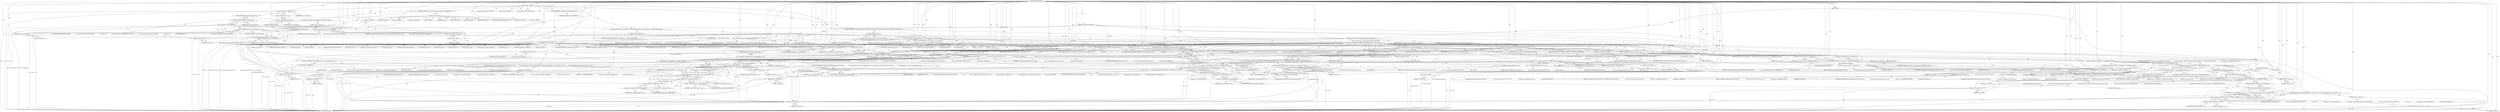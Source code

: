 digraph "TIFFRGBAImageOK" {  
"45617" [label = <(METHOD,TIFFRGBAImageOK)<SUB>83</SUB>> ]
"45618" [label = <(PARAM,TIFF *tif)<SUB>83</SUB>> ]
"45619" [label = <(PARAM,char emsg[EMSG_BUF_SIZE])<SUB>83</SUB>> ]
"45620" [label = <(BLOCK,&lt;empty&gt;,&lt;empty&gt;)<SUB>84</SUB>> ]
"45621" [label = <(LOCAL,TIFFDirectory* td: TIFFDirectory)<SUB>85</SUB>> ]
"45622" [label = <(&lt;operator&gt;.assignment,*td = &amp;tif-&gt;tif_dir)<SUB>85</SUB>> ]
"45623" [label = <(IDENTIFIER,td,*td = &amp;tif-&gt;tif_dir)<SUB>85</SUB>> ]
"45624" [label = <(&lt;operator&gt;.addressOf,&amp;tif-&gt;tif_dir)<SUB>85</SUB>> ]
"45625" [label = <(&lt;operator&gt;.indirectFieldAccess,tif-&gt;tif_dir)<SUB>85</SUB>> ]
"45626" [label = <(IDENTIFIER,tif,*td = &amp;tif-&gt;tif_dir)<SUB>85</SUB>> ]
"45627" [label = <(FIELD_IDENTIFIER,tif_dir,tif_dir)<SUB>85</SUB>> ]
"45628" [label = <(LOCAL,uint16_t photometric: uint16_t)<SUB>86</SUB>> ]
"45629" [label = <(LOCAL,int colorchannels: int)<SUB>87</SUB>> ]
"45630" [label = <(CONTROL_STRUCTURE,if (!tif-&gt;tif_decodestatus),if (!tif-&gt;tif_decodestatus))<SUB>89</SUB>> ]
"45631" [label = <(&lt;operator&gt;.logicalNot,!tif-&gt;tif_decodestatus)<SUB>89</SUB>> ]
"45632" [label = <(&lt;operator&gt;.indirectFieldAccess,tif-&gt;tif_decodestatus)<SUB>89</SUB>> ]
"45633" [label = <(IDENTIFIER,tif,!tif-&gt;tif_decodestatus)<SUB>89</SUB>> ]
"45634" [label = <(FIELD_IDENTIFIER,tif_decodestatus,tif_decodestatus)<SUB>89</SUB>> ]
"45635" [label = <(BLOCK,&lt;empty&gt;,&lt;empty&gt;)<SUB>90</SUB>> ]
"45636" [label = <(snprintf,snprintf(emsg, EMSG_BUF_SIZE,\012                 &quot;Sorry, requested compression method is not configured&quot;))<SUB>91</SUB>> ]
"45637" [label = <(IDENTIFIER,emsg,snprintf(emsg, EMSG_BUF_SIZE,\012                 &quot;Sorry, requested compression method is not configured&quot;))<SUB>91</SUB>> ]
"45638" [label = <(EMSG_BUF_SIZE,EMSG_BUF_SIZE)<SUB>91</SUB>> ]
"45639" [label = <(BLOCK,&lt;empty&gt;,&lt;empty&gt;)> ]
"45640" [label = <(LITERAL,1024,&lt;empty&gt;)<SUB>91</SUB>> ]
"45641" [label = <(LITERAL,&quot;Sorry, requested compression method is not configured&quot;,snprintf(emsg, EMSG_BUF_SIZE,\012                 &quot;Sorry, requested compression method is not configured&quot;))<SUB>92</SUB>> ]
"45642" [label = <(RETURN,return (0);,return (0);)<SUB>93</SUB>> ]
"45643" [label = <(LITERAL,0,return (0);)<SUB>93</SUB>> ]
"45644" [label = <(CONTROL_STRUCTURE,switch(td-&gt;td_bitspersample),switch(td-&gt;td_bitspersample))<SUB>95</SUB>> ]
"45645" [label = <(&lt;operator&gt;.indirectFieldAccess,td-&gt;td_bitspersample)<SUB>95</SUB>> ]
"45646" [label = <(IDENTIFIER,td,switch(td-&gt;td_bitspersample))<SUB>95</SUB>> ]
"45647" [label = <(FIELD_IDENTIFIER,td_bitspersample,td_bitspersample)<SUB>95</SUB>> ]
"45648" [label = <(BLOCK,&lt;empty&gt;,&lt;empty&gt;)<SUB>96</SUB>> ]
"45649" [label = <(JUMP_TARGET,case)<SUB>97</SUB>> ]
"45650" [label = <(LITERAL,1,&lt;empty&gt;)<SUB>97</SUB>> ]
"45651" [label = <(JUMP_TARGET,case)<SUB>98</SUB>> ]
"45652" [label = <(LITERAL,2,&lt;empty&gt;)<SUB>98</SUB>> ]
"45653" [label = <(JUMP_TARGET,case)<SUB>99</SUB>> ]
"45654" [label = <(LITERAL,4,&lt;empty&gt;)<SUB>99</SUB>> ]
"45655" [label = <(JUMP_TARGET,case)<SUB>100</SUB>> ]
"45656" [label = <(LITERAL,8,&lt;empty&gt;)<SUB>100</SUB>> ]
"45657" [label = <(JUMP_TARGET,case)<SUB>101</SUB>> ]
"45658" [label = <(LITERAL,16,&lt;empty&gt;)<SUB>101</SUB>> ]
"45659" [label = <(CONTROL_STRUCTURE,break;,break;)<SUB>102</SUB>> ]
"45660" [label = <(JUMP_TARGET,default)<SUB>103</SUB>> ]
"45661" [label = <(UNKNOWN,snprintf(emsg, EMSG_BUF_SIZE,\012                     &quot;Sorry, can not handle images with %&quot; PRIu16\012                     &quot;-bit samples&quot;,\012                     td-&gt;td_bitspersample);,snprintf(emsg, EMSG_BUF_SIZE,\012                     &quot;Sorry, can not handle images with %&quot; PRIu16\012                     &quot;-bit samples&quot;,\012                     td-&gt;td_bitspersample);)<SUB>104</SUB>> ]
"45662" [label = <(RETURN,return (0);,return (0);)<SUB>108</SUB>> ]
"45663" [label = <(LITERAL,0,return (0);)<SUB>108</SUB>> ]
"45664" [label = <(CONTROL_STRUCTURE,if (td-&gt;td_sampleformat == SAMPLEFORMAT_IEEEFP),if (td-&gt;td_sampleformat == SAMPLEFORMAT_IEEEFP))<SUB>110</SUB>> ]
"45665" [label = <(&lt;operator&gt;.equals,td-&gt;td_sampleformat == SAMPLEFORMAT_IEEEFP)<SUB>110</SUB>> ]
"45666" [label = <(&lt;operator&gt;.indirectFieldAccess,td-&gt;td_sampleformat)<SUB>110</SUB>> ]
"45667" [label = <(IDENTIFIER,td,td-&gt;td_sampleformat == SAMPLEFORMAT_IEEEFP)<SUB>110</SUB>> ]
"45668" [label = <(FIELD_IDENTIFIER,td_sampleformat,td_sampleformat)<SUB>110</SUB>> ]
"45669" [label = <(IDENTIFIER,SAMPLEFORMAT_IEEEFP,td-&gt;td_sampleformat == SAMPLEFORMAT_IEEEFP)<SUB>110</SUB>> ]
"45670" [label = <(BLOCK,&lt;empty&gt;,&lt;empty&gt;)<SUB>111</SUB>> ]
"45671" [label = <(snprintf,snprintf(\012            emsg, EMSG_BUF_SIZE,\012            &quot;Sorry, can not handle images with IEEE floating-point samples&quot;))<SUB>112</SUB>> ]
"45672" [label = <(IDENTIFIER,emsg,snprintf(\012            emsg, EMSG_BUF_SIZE,\012            &quot;Sorry, can not handle images with IEEE floating-point samples&quot;))<SUB>113</SUB>> ]
"45673" [label = <(EMSG_BUF_SIZE,EMSG_BUF_SIZE)<SUB>113</SUB>> ]
"45674" [label = <(BLOCK,&lt;empty&gt;,&lt;empty&gt;)> ]
"45675" [label = <(LITERAL,1024,&lt;empty&gt;)<SUB>113</SUB>> ]
"45676" [label = <(LITERAL,&quot;Sorry, can not handle images with IEEE floating-point samples&quot;,snprintf(\012            emsg, EMSG_BUF_SIZE,\012            &quot;Sorry, can not handle images with IEEE floating-point samples&quot;))<SUB>114</SUB>> ]
"45677" [label = <(RETURN,return (0);,return (0);)<SUB>115</SUB>> ]
"45678" [label = <(LITERAL,0,return (0);)<SUB>115</SUB>> ]
"45679" [label = <(&lt;operator&gt;.assignment,colorchannels = td-&gt;td_samplesperpixel - td-&gt;td_extrasamples)<SUB>117</SUB>> ]
"45680" [label = <(IDENTIFIER,colorchannels,colorchannels = td-&gt;td_samplesperpixel - td-&gt;td_extrasamples)<SUB>117</SUB>> ]
"45681" [label = <(&lt;operator&gt;.subtraction,td-&gt;td_samplesperpixel - td-&gt;td_extrasamples)<SUB>117</SUB>> ]
"45682" [label = <(&lt;operator&gt;.indirectFieldAccess,td-&gt;td_samplesperpixel)<SUB>117</SUB>> ]
"45683" [label = <(IDENTIFIER,td,td-&gt;td_samplesperpixel - td-&gt;td_extrasamples)<SUB>117</SUB>> ]
"45684" [label = <(FIELD_IDENTIFIER,td_samplesperpixel,td_samplesperpixel)<SUB>117</SUB>> ]
"45685" [label = <(&lt;operator&gt;.indirectFieldAccess,td-&gt;td_extrasamples)<SUB>117</SUB>> ]
"45686" [label = <(IDENTIFIER,td,td-&gt;td_samplesperpixel - td-&gt;td_extrasamples)<SUB>117</SUB>> ]
"45687" [label = <(FIELD_IDENTIFIER,td_extrasamples,td_extrasamples)<SUB>117</SUB>> ]
"45688" [label = <(CONTROL_STRUCTURE,if (!TIFFGetField(tif, TIFFTAG_PHOTOMETRIC, &amp;photometric)),if (!TIFFGetField(tif, TIFFTAG_PHOTOMETRIC, &amp;photometric)))<SUB>118</SUB>> ]
"45689" [label = <(&lt;operator&gt;.logicalNot,!TIFFGetField(tif, TIFFTAG_PHOTOMETRIC, &amp;photometric))<SUB>118</SUB>> ]
"45690" [label = <(TIFFGetField,TIFFGetField(tif, TIFFTAG_PHOTOMETRIC, &amp;photometric))<SUB>118</SUB>> ]
"45691" [label = <(IDENTIFIER,tif,TIFFGetField(tif, TIFFTAG_PHOTOMETRIC, &amp;photometric))<SUB>118</SUB>> ]
"45692" [label = <(IDENTIFIER,TIFFTAG_PHOTOMETRIC,TIFFGetField(tif, TIFFTAG_PHOTOMETRIC, &amp;photometric))<SUB>118</SUB>> ]
"45693" [label = <(&lt;operator&gt;.addressOf,&amp;photometric)<SUB>118</SUB>> ]
"45694" [label = <(IDENTIFIER,photometric,TIFFGetField(tif, TIFFTAG_PHOTOMETRIC, &amp;photometric))<SUB>118</SUB>> ]
"45695" [label = <(BLOCK,&lt;empty&gt;,&lt;empty&gt;)<SUB>119</SUB>> ]
"45696" [label = <(CONTROL_STRUCTURE,switch(colorchannels),switch(colorchannels))<SUB>120</SUB>> ]
"45697" [label = <(IDENTIFIER,colorchannels,switch(colorchannels))<SUB>120</SUB>> ]
"45698" [label = <(BLOCK,&lt;empty&gt;,&lt;empty&gt;)<SUB>121</SUB>> ]
"45699" [label = <(JUMP_TARGET,case)<SUB>122</SUB>> ]
"45700" [label = <(LITERAL,1,&lt;empty&gt;)<SUB>122</SUB>> ]
"45701" [label = <(&lt;operator&gt;.assignment,photometric = PHOTOMETRIC_MINISBLACK)<SUB>123</SUB>> ]
"45702" [label = <(IDENTIFIER,photometric,photometric = PHOTOMETRIC_MINISBLACK)<SUB>123</SUB>> ]
"45703" [label = <(IDENTIFIER,PHOTOMETRIC_MINISBLACK,photometric = PHOTOMETRIC_MINISBLACK)<SUB>123</SUB>> ]
"45704" [label = <(CONTROL_STRUCTURE,break;,break;)<SUB>124</SUB>> ]
"45705" [label = <(JUMP_TARGET,case)<SUB>125</SUB>> ]
"45706" [label = <(LITERAL,3,&lt;empty&gt;)<SUB>125</SUB>> ]
"45707" [label = <(&lt;operator&gt;.assignment,photometric = PHOTOMETRIC_RGB)<SUB>126</SUB>> ]
"45708" [label = <(IDENTIFIER,photometric,photometric = PHOTOMETRIC_RGB)<SUB>126</SUB>> ]
"45709" [label = <(IDENTIFIER,PHOTOMETRIC_RGB,photometric = PHOTOMETRIC_RGB)<SUB>126</SUB>> ]
"45710" [label = <(CONTROL_STRUCTURE,break;,break;)<SUB>127</SUB>> ]
"45711" [label = <(JUMP_TARGET,default)<SUB>128</SUB>> ]
"45712" [label = <(snprintf,snprintf(emsg, EMSG_BUF_SIZE, &quot;Missing needed %s tag&quot;,\012                         photoTag))<SUB>129</SUB>> ]
"45713" [label = <(IDENTIFIER,emsg,snprintf(emsg, EMSG_BUF_SIZE, &quot;Missing needed %s tag&quot;,\012                         photoTag))<SUB>129</SUB>> ]
"45714" [label = <(EMSG_BUF_SIZE,EMSG_BUF_SIZE)<SUB>129</SUB>> ]
"45715" [label = <(BLOCK,&lt;empty&gt;,&lt;empty&gt;)> ]
"45716" [label = <(LITERAL,1024,&lt;empty&gt;)<SUB>129</SUB>> ]
"45717" [label = <(LITERAL,&quot;Missing needed %s tag&quot;,snprintf(emsg, EMSG_BUF_SIZE, &quot;Missing needed %s tag&quot;,\012                         photoTag))<SUB>129</SUB>> ]
"45718" [label = <(IDENTIFIER,photoTag,snprintf(emsg, EMSG_BUF_SIZE, &quot;Missing needed %s tag&quot;,\012                         photoTag))<SUB>130</SUB>> ]
"45719" [label = <(RETURN,return (0);,return (0);)<SUB>131</SUB>> ]
"45720" [label = <(LITERAL,0,return (0);)<SUB>131</SUB>> ]
"45721" [label = <(CONTROL_STRUCTURE,switch(photometric),switch(photometric))<SUB>134</SUB>> ]
"45722" [label = <(IDENTIFIER,photometric,switch(photometric))<SUB>134</SUB>> ]
"45723" [label = <(BLOCK,&lt;empty&gt;,&lt;empty&gt;)<SUB>135</SUB>> ]
"45724" [label = <(JUMP_TARGET,case)<SUB>136</SUB>> ]
"45725" [label = <(IDENTIFIER,PHOTOMETRIC_MINISWHITE,&lt;empty&gt;)<SUB>136</SUB>> ]
"45726" [label = <(JUMP_TARGET,case)<SUB>137</SUB>> ]
"45727" [label = <(IDENTIFIER,PHOTOMETRIC_MINISBLACK,&lt;empty&gt;)<SUB>137</SUB>> ]
"45728" [label = <(JUMP_TARGET,case)<SUB>138</SUB>> ]
"45729" [label = <(IDENTIFIER,PHOTOMETRIC_PALETTE,&lt;empty&gt;)<SUB>138</SUB>> ]
"45730" [label = <(CONTROL_STRUCTURE,if (td-&gt;td_planarconfig == PLANARCONFIG_CONTIG &amp;&amp;\012                td-&gt;td_samplesperpixel != 1 &amp;&amp; td-&gt;td_bitspersample &lt; 8),if (td-&gt;td_planarconfig == PLANARCONFIG_CONTIG &amp;&amp;\012                td-&gt;td_samplesperpixel != 1 &amp;&amp; td-&gt;td_bitspersample &lt; 8))<SUB>139</SUB>> ]
"45731" [label = <(&lt;operator&gt;.logicalAnd,td-&gt;td_planarconfig == PLANARCONFIG_CONTIG &amp;&amp;\012                td-&gt;td_samplesperpixel != 1 &amp;&amp; td-&gt;td_bitspersample &lt; 8)<SUB>139</SUB>> ]
"45732" [label = <(&lt;operator&gt;.logicalAnd,td-&gt;td_planarconfig == PLANARCONFIG_CONTIG &amp;&amp;\012                td-&gt;td_samplesperpixel != 1)<SUB>139</SUB>> ]
"45733" [label = <(&lt;operator&gt;.equals,td-&gt;td_planarconfig == PLANARCONFIG_CONTIG)<SUB>139</SUB>> ]
"45734" [label = <(&lt;operator&gt;.indirectFieldAccess,td-&gt;td_planarconfig)<SUB>139</SUB>> ]
"45735" [label = <(IDENTIFIER,td,td-&gt;td_planarconfig == PLANARCONFIG_CONTIG)<SUB>139</SUB>> ]
"45736" [label = <(FIELD_IDENTIFIER,td_planarconfig,td_planarconfig)<SUB>139</SUB>> ]
"45737" [label = <(IDENTIFIER,PLANARCONFIG_CONTIG,td-&gt;td_planarconfig == PLANARCONFIG_CONTIG)<SUB>139</SUB>> ]
"45738" [label = <(&lt;operator&gt;.notEquals,td-&gt;td_samplesperpixel != 1)<SUB>140</SUB>> ]
"45739" [label = <(&lt;operator&gt;.indirectFieldAccess,td-&gt;td_samplesperpixel)<SUB>140</SUB>> ]
"45740" [label = <(IDENTIFIER,td,td-&gt;td_samplesperpixel != 1)<SUB>140</SUB>> ]
"45741" [label = <(FIELD_IDENTIFIER,td_samplesperpixel,td_samplesperpixel)<SUB>140</SUB>> ]
"45742" [label = <(LITERAL,1,td-&gt;td_samplesperpixel != 1)<SUB>140</SUB>> ]
"45743" [label = <(&lt;operator&gt;.lessThan,td-&gt;td_bitspersample &lt; 8)<SUB>140</SUB>> ]
"45744" [label = <(&lt;operator&gt;.indirectFieldAccess,td-&gt;td_bitspersample)<SUB>140</SUB>> ]
"45745" [label = <(IDENTIFIER,td,td-&gt;td_bitspersample &lt; 8)<SUB>140</SUB>> ]
"45746" [label = <(FIELD_IDENTIFIER,td_bitspersample,td_bitspersample)<SUB>140</SUB>> ]
"45747" [label = <(LITERAL,8,td-&gt;td_bitspersample &lt; 8)<SUB>140</SUB>> ]
"45748" [label = <(BLOCK,&lt;empty&gt;,&lt;empty&gt;)<SUB>141</SUB>> ]
"45749" [label = <(UNKNOWN,snprintf(\012                    emsg, EMSG_BUF_SIZE,\012                    &quot;Sorry, can not handle contiguous data with %s=%&quot; PRIu16\012                    &quot;, &quot;\012                    &quot;and %s=%&quot; PRIu16 &quot; and Bits/Sample=%&quot; PRIu16 &quot;&quot;,\012                    photoTag, photometric, &quot;Samples/pixel&quot;,\012                    td-&gt;td_samplesperpixel, td-&gt;td_bitspersample);,snprintf(\012                    emsg, EMSG_BUF_SIZE,\012                    &quot;Sorry, can not handle contiguous data with %s=%&quot; PRIu16\012                    &quot;, &quot;\012                    &quot;and %s=%&quot; PRIu16 &quot; and Bits/Sample=%&quot; PRIu16 &quot;&quot;,\012                    photoTag, photometric, &quot;Samples/pixel&quot;,\012                    td-&gt;td_samplesperpixel, td-&gt;td_bitspersample);)<SUB>142</SUB>> ]
"45750" [label = <(RETURN,return (0);,return (0);)<SUB>149</SUB>> ]
"45751" [label = <(LITERAL,0,return (0);)<SUB>149</SUB>> ]
"45752" [label = <(CONTROL_STRUCTURE,break;,break;)<SUB>156</SUB>> ]
"45753" [label = <(JUMP_TARGET,case)<SUB>157</SUB>> ]
"45754" [label = <(IDENTIFIER,PHOTOMETRIC_YCBCR,&lt;empty&gt;)<SUB>157</SUB>> ]
"45755" [label = <(CONTROL_STRUCTURE,break;,break;)<SUB>164</SUB>> ]
"45756" [label = <(JUMP_TARGET,case)<SUB>165</SUB>> ]
"45757" [label = <(IDENTIFIER,PHOTOMETRIC_RGB,&lt;empty&gt;)<SUB>165</SUB>> ]
"45758" [label = <(CONTROL_STRUCTURE,if (colorchannels &lt; 3),if (colorchannels &lt; 3))<SUB>166</SUB>> ]
"45759" [label = <(&lt;operator&gt;.lessThan,colorchannels &lt; 3)<SUB>166</SUB>> ]
"45760" [label = <(IDENTIFIER,colorchannels,colorchannels &lt; 3)<SUB>166</SUB>> ]
"45761" [label = <(LITERAL,3,colorchannels &lt; 3)<SUB>166</SUB>> ]
"45762" [label = <(BLOCK,&lt;empty&gt;,&lt;empty&gt;)<SUB>167</SUB>> ]
"45763" [label = <(snprintf,snprintf(emsg, EMSG_BUF_SIZE,\012                         &quot;Sorry, can not handle RGB image with %s=%d&quot;,\012                         &quot;Color channels&quot;, colorchannels))<SUB>168</SUB>> ]
"45764" [label = <(IDENTIFIER,emsg,snprintf(emsg, EMSG_BUF_SIZE,\012                         &quot;Sorry, can not handle RGB image with %s=%d&quot;,\012                         &quot;Color channels&quot;, colorchannels))<SUB>168</SUB>> ]
"45765" [label = <(EMSG_BUF_SIZE,EMSG_BUF_SIZE)<SUB>168</SUB>> ]
"45766" [label = <(BLOCK,&lt;empty&gt;,&lt;empty&gt;)> ]
"45767" [label = <(LITERAL,1024,&lt;empty&gt;)<SUB>168</SUB>> ]
"45768" [label = <(LITERAL,&quot;Sorry, can not handle RGB image with %s=%d&quot;,snprintf(emsg, EMSG_BUF_SIZE,\012                         &quot;Sorry, can not handle RGB image with %s=%d&quot;,\012                         &quot;Color channels&quot;, colorchannels))<SUB>169</SUB>> ]
"45769" [label = <(LITERAL,&quot;Color channels&quot;,snprintf(emsg, EMSG_BUF_SIZE,\012                         &quot;Sorry, can not handle RGB image with %s=%d&quot;,\012                         &quot;Color channels&quot;, colorchannels))<SUB>170</SUB>> ]
"45770" [label = <(IDENTIFIER,colorchannels,snprintf(emsg, EMSG_BUF_SIZE,\012                         &quot;Sorry, can not handle RGB image with %s=%d&quot;,\012                         &quot;Color channels&quot;, colorchannels))<SUB>170</SUB>> ]
"45771" [label = <(RETURN,return (0);,return (0);)<SUB>171</SUB>> ]
"45772" [label = <(LITERAL,0,return (0);)<SUB>171</SUB>> ]
"45773" [label = <(CONTROL_STRUCTURE,break;,break;)<SUB>173</SUB>> ]
"45774" [label = <(JUMP_TARGET,case)<SUB>174</SUB>> ]
"45775" [label = <(IDENTIFIER,PHOTOMETRIC_SEPARATED,&lt;empty&gt;)<SUB>174</SUB>> ]
"45776" [label = <(BLOCK,&lt;empty&gt;,&lt;empty&gt;)<SUB>175</SUB>> ]
"45777" [label = <(LOCAL,uint16_t inkset: uint16_t)<SUB>176</SUB>> ]
"45778" [label = <(TIFFGetFieldDefaulted,TIFFGetFieldDefaulted(tif, TIFFTAG_INKSET, &amp;inkset))<SUB>177</SUB>> ]
"45779" [label = <(IDENTIFIER,tif,TIFFGetFieldDefaulted(tif, TIFFTAG_INKSET, &amp;inkset))<SUB>177</SUB>> ]
"45780" [label = <(IDENTIFIER,TIFFTAG_INKSET,TIFFGetFieldDefaulted(tif, TIFFTAG_INKSET, &amp;inkset))<SUB>177</SUB>> ]
"45781" [label = <(&lt;operator&gt;.addressOf,&amp;inkset)<SUB>177</SUB>> ]
"45782" [label = <(IDENTIFIER,inkset,TIFFGetFieldDefaulted(tif, TIFFTAG_INKSET, &amp;inkset))<SUB>177</SUB>> ]
"45783" [label = <(CONTROL_STRUCTURE,if (inkset != INKSET_CMYK),if (inkset != INKSET_CMYK))<SUB>178</SUB>> ]
"45784" [label = <(&lt;operator&gt;.notEquals,inkset != INKSET_CMYK)<SUB>178</SUB>> ]
"45785" [label = <(IDENTIFIER,inkset,inkset != INKSET_CMYK)<SUB>178</SUB>> ]
"45786" [label = <(IDENTIFIER,INKSET_CMYK,inkset != INKSET_CMYK)<SUB>178</SUB>> ]
"45787" [label = <(BLOCK,&lt;empty&gt;,&lt;empty&gt;)<SUB>179</SUB>> ]
"45788" [label = <(snprintf,snprintf(emsg, EMSG_BUF_SIZE,\012                         &quot;Sorry, can not handle separated image with %s=%d&quot;,\012                         &quot;InkSet&quot;, inkset))<SUB>180</SUB>> ]
"45789" [label = <(IDENTIFIER,emsg,snprintf(emsg, EMSG_BUF_SIZE,\012                         &quot;Sorry, can not handle separated image with %s=%d&quot;,\012                         &quot;InkSet&quot;, inkset))<SUB>180</SUB>> ]
"45790" [label = <(EMSG_BUF_SIZE,EMSG_BUF_SIZE)<SUB>180</SUB>> ]
"45791" [label = <(BLOCK,&lt;empty&gt;,&lt;empty&gt;)> ]
"45792" [label = <(LITERAL,1024,&lt;empty&gt;)<SUB>180</SUB>> ]
"45793" [label = <(LITERAL,&quot;Sorry, can not handle separated image with %s=%d&quot;,snprintf(emsg, EMSG_BUF_SIZE,\012                         &quot;Sorry, can not handle separated image with %s=%d&quot;,\012                         &quot;InkSet&quot;, inkset))<SUB>181</SUB>> ]
"45794" [label = <(LITERAL,&quot;InkSet&quot;,snprintf(emsg, EMSG_BUF_SIZE,\012                         &quot;Sorry, can not handle separated image with %s=%d&quot;,\012                         &quot;InkSet&quot;, inkset))<SUB>182</SUB>> ]
"45795" [label = <(IDENTIFIER,inkset,snprintf(emsg, EMSG_BUF_SIZE,\012                         &quot;Sorry, can not handle separated image with %s=%d&quot;,\012                         &quot;InkSet&quot;, inkset))<SUB>182</SUB>> ]
"45796" [label = <(RETURN,return 0;,return 0;)<SUB>183</SUB>> ]
"45797" [label = <(LITERAL,0,return 0;)<SUB>183</SUB>> ]
"45798" [label = <(CONTROL_STRUCTURE,if (td-&gt;td_samplesperpixel &lt; 4),if (td-&gt;td_samplesperpixel &lt; 4))<SUB>185</SUB>> ]
"45799" [label = <(&lt;operator&gt;.lessThan,td-&gt;td_samplesperpixel &lt; 4)<SUB>185</SUB>> ]
"45800" [label = <(&lt;operator&gt;.indirectFieldAccess,td-&gt;td_samplesperpixel)<SUB>185</SUB>> ]
"45801" [label = <(IDENTIFIER,td,td-&gt;td_samplesperpixel &lt; 4)<SUB>185</SUB>> ]
"45802" [label = <(FIELD_IDENTIFIER,td_samplesperpixel,td_samplesperpixel)<SUB>185</SUB>> ]
"45803" [label = <(LITERAL,4,td-&gt;td_samplesperpixel &lt; 4)<SUB>185</SUB>> ]
"45804" [label = <(BLOCK,&lt;empty&gt;,&lt;empty&gt;)<SUB>186</SUB>> ]
"45805" [label = <(UNKNOWN,snprintf(\012                    emsg, EMSG_BUF_SIZE,\012                    &quot;Sorry, can not handle separated image with %s=%&quot; PRIu16,\012                    &quot;Samples/pixel&quot;, td-&gt;td_samplesperpixel);,snprintf(\012                    emsg, EMSG_BUF_SIZE,\012                    &quot;Sorry, can not handle separated image with %s=%&quot; PRIu16,\012                    &quot;Samples/pixel&quot;, td-&gt;td_samplesperpixel);)<SUB>187</SUB>> ]
"45806" [label = <(RETURN,return 0;,return 0;)<SUB>191</SUB>> ]
"45807" [label = <(LITERAL,0,return 0;)<SUB>191</SUB>> ]
"45808" [label = <(CONTROL_STRUCTURE,break;,break;)<SUB>193</SUB>> ]
"45809" [label = <(JUMP_TARGET,case)<SUB>195</SUB>> ]
"45810" [label = <(IDENTIFIER,PHOTOMETRIC_LOGL,&lt;empty&gt;)<SUB>195</SUB>> ]
"45811" [label = <(CONTROL_STRUCTURE,if (td-&gt;td_compression != COMPRESSION_SGILOG),if (td-&gt;td_compression != COMPRESSION_SGILOG))<SUB>196</SUB>> ]
"45812" [label = <(&lt;operator&gt;.notEquals,td-&gt;td_compression != COMPRESSION_SGILOG)<SUB>196</SUB>> ]
"45813" [label = <(&lt;operator&gt;.indirectFieldAccess,td-&gt;td_compression)<SUB>196</SUB>> ]
"45814" [label = <(IDENTIFIER,td,td-&gt;td_compression != COMPRESSION_SGILOG)<SUB>196</SUB>> ]
"45815" [label = <(FIELD_IDENTIFIER,td_compression,td_compression)<SUB>196</SUB>> ]
"45816" [label = <(IDENTIFIER,COMPRESSION_SGILOG,td-&gt;td_compression != COMPRESSION_SGILOG)<SUB>196</SUB>> ]
"45817" [label = <(BLOCK,&lt;empty&gt;,&lt;empty&gt;)<SUB>197</SUB>> ]
"45818" [label = <(snprintf,snprintf(emsg, EMSG_BUF_SIZE,\012                         &quot;Sorry, LogL data must have %s=%d&quot;, &quot;Compression&quot;,\012                         COMPRESSION_SGILOG))<SUB>198</SUB>> ]
"45819" [label = <(IDENTIFIER,emsg,snprintf(emsg, EMSG_BUF_SIZE,\012                         &quot;Sorry, LogL data must have %s=%d&quot;, &quot;Compression&quot;,\012                         COMPRESSION_SGILOG))<SUB>198</SUB>> ]
"45820" [label = <(EMSG_BUF_SIZE,EMSG_BUF_SIZE)<SUB>198</SUB>> ]
"45821" [label = <(BLOCK,&lt;empty&gt;,&lt;empty&gt;)> ]
"45822" [label = <(LITERAL,1024,&lt;empty&gt;)<SUB>198</SUB>> ]
"45823" [label = <(LITERAL,&quot;Sorry, LogL data must have %s=%d&quot;,snprintf(emsg, EMSG_BUF_SIZE,\012                         &quot;Sorry, LogL data must have %s=%d&quot;, &quot;Compression&quot;,\012                         COMPRESSION_SGILOG))<SUB>199</SUB>> ]
"45824" [label = <(LITERAL,&quot;Compression&quot;,snprintf(emsg, EMSG_BUF_SIZE,\012                         &quot;Sorry, LogL data must have %s=%d&quot;, &quot;Compression&quot;,\012                         COMPRESSION_SGILOG))<SUB>199</SUB>> ]
"45825" [label = <(IDENTIFIER,COMPRESSION_SGILOG,snprintf(emsg, EMSG_BUF_SIZE,\012                         &quot;Sorry, LogL data must have %s=%d&quot;, &quot;Compression&quot;,\012                         COMPRESSION_SGILOG))<SUB>200</SUB>> ]
"45826" [label = <(RETURN,return (0);,return (0);)<SUB>201</SUB>> ]
"45827" [label = <(LITERAL,0,return (0);)<SUB>201</SUB>> ]
"45828" [label = <(CONTROL_STRUCTURE,break;,break;)<SUB>203</SUB>> ]
"45829" [label = <(JUMP_TARGET,case)<SUB>204</SUB>> ]
"45830" [label = <(IDENTIFIER,PHOTOMETRIC_LOGLUV,&lt;empty&gt;)<SUB>204</SUB>> ]
"45831" [label = <(CONTROL_STRUCTURE,if (td-&gt;td_compression != COMPRESSION_SGILOG &amp;&amp;\012                td-&gt;td_compression != COMPRESSION_SGILOG24),if (td-&gt;td_compression != COMPRESSION_SGILOG &amp;&amp;\012                td-&gt;td_compression != COMPRESSION_SGILOG24))<SUB>205</SUB>> ]
"45832" [label = <(&lt;operator&gt;.logicalAnd,td-&gt;td_compression != COMPRESSION_SGILOG &amp;&amp;\012                td-&gt;td_compression != COMPRESSION_SGILOG24)<SUB>205</SUB>> ]
"45833" [label = <(&lt;operator&gt;.notEquals,td-&gt;td_compression != COMPRESSION_SGILOG)<SUB>205</SUB>> ]
"45834" [label = <(&lt;operator&gt;.indirectFieldAccess,td-&gt;td_compression)<SUB>205</SUB>> ]
"45835" [label = <(IDENTIFIER,td,td-&gt;td_compression != COMPRESSION_SGILOG)<SUB>205</SUB>> ]
"45836" [label = <(FIELD_IDENTIFIER,td_compression,td_compression)<SUB>205</SUB>> ]
"45837" [label = <(IDENTIFIER,COMPRESSION_SGILOG,td-&gt;td_compression != COMPRESSION_SGILOG)<SUB>205</SUB>> ]
"45838" [label = <(&lt;operator&gt;.notEquals,td-&gt;td_compression != COMPRESSION_SGILOG24)<SUB>206</SUB>> ]
"45839" [label = <(&lt;operator&gt;.indirectFieldAccess,td-&gt;td_compression)<SUB>206</SUB>> ]
"45840" [label = <(IDENTIFIER,td,td-&gt;td_compression != COMPRESSION_SGILOG24)<SUB>206</SUB>> ]
"45841" [label = <(FIELD_IDENTIFIER,td_compression,td_compression)<SUB>206</SUB>> ]
"45842" [label = <(IDENTIFIER,COMPRESSION_SGILOG24,td-&gt;td_compression != COMPRESSION_SGILOG24)<SUB>206</SUB>> ]
"45843" [label = <(BLOCK,&lt;empty&gt;,&lt;empty&gt;)<SUB>207</SUB>> ]
"45844" [label = <(snprintf,snprintf(emsg, EMSG_BUF_SIZE,\012                         &quot;Sorry, LogLuv data must have %s=%d or %d&quot;,\012                         &quot;Compression&quot;, COMPRESSION_SGILOG,\012                         COMPRESSION_SGILOG24))<SUB>208</SUB>> ]
"45845" [label = <(IDENTIFIER,emsg,snprintf(emsg, EMSG_BUF_SIZE,\012                         &quot;Sorry, LogLuv data must have %s=%d or %d&quot;,\012                         &quot;Compression&quot;, COMPRESSION_SGILOG,\012                         COMPRESSION_SGILOG24))<SUB>208</SUB>> ]
"45846" [label = <(EMSG_BUF_SIZE,EMSG_BUF_SIZE)<SUB>208</SUB>> ]
"45847" [label = <(BLOCK,&lt;empty&gt;,&lt;empty&gt;)> ]
"45848" [label = <(LITERAL,1024,&lt;empty&gt;)<SUB>208</SUB>> ]
"45849" [label = <(LITERAL,&quot;Sorry, LogLuv data must have %s=%d or %d&quot;,snprintf(emsg, EMSG_BUF_SIZE,\012                         &quot;Sorry, LogLuv data must have %s=%d or %d&quot;,\012                         &quot;Compression&quot;, COMPRESSION_SGILOG,\012                         COMPRESSION_SGILOG24))<SUB>209</SUB>> ]
"45850" [label = <(LITERAL,&quot;Compression&quot;,snprintf(emsg, EMSG_BUF_SIZE,\012                         &quot;Sorry, LogLuv data must have %s=%d or %d&quot;,\012                         &quot;Compression&quot;, COMPRESSION_SGILOG,\012                         COMPRESSION_SGILOG24))<SUB>210</SUB>> ]
"45851" [label = <(IDENTIFIER,COMPRESSION_SGILOG,snprintf(emsg, EMSG_BUF_SIZE,\012                         &quot;Sorry, LogLuv data must have %s=%d or %d&quot;,\012                         &quot;Compression&quot;, COMPRESSION_SGILOG,\012                         COMPRESSION_SGILOG24))<SUB>210</SUB>> ]
"45852" [label = <(IDENTIFIER,COMPRESSION_SGILOG24,snprintf(emsg, EMSG_BUF_SIZE,\012                         &quot;Sorry, LogLuv data must have %s=%d or %d&quot;,\012                         &quot;Compression&quot;, COMPRESSION_SGILOG,\012                         COMPRESSION_SGILOG24))<SUB>211</SUB>> ]
"45853" [label = <(RETURN,return (0);,return (0);)<SUB>212</SUB>> ]
"45854" [label = <(LITERAL,0,return (0);)<SUB>212</SUB>> ]
"45855" [label = <(CONTROL_STRUCTURE,if (td-&gt;td_planarconfig != PLANARCONFIG_CONTIG),if (td-&gt;td_planarconfig != PLANARCONFIG_CONTIG))<SUB>214</SUB>> ]
"45856" [label = <(&lt;operator&gt;.notEquals,td-&gt;td_planarconfig != PLANARCONFIG_CONTIG)<SUB>214</SUB>> ]
"45857" [label = <(&lt;operator&gt;.indirectFieldAccess,td-&gt;td_planarconfig)<SUB>214</SUB>> ]
"45858" [label = <(IDENTIFIER,td,td-&gt;td_planarconfig != PLANARCONFIG_CONTIG)<SUB>214</SUB>> ]
"45859" [label = <(FIELD_IDENTIFIER,td_planarconfig,td_planarconfig)<SUB>214</SUB>> ]
"45860" [label = <(IDENTIFIER,PLANARCONFIG_CONTIG,td-&gt;td_planarconfig != PLANARCONFIG_CONTIG)<SUB>214</SUB>> ]
"45861" [label = <(BLOCK,&lt;empty&gt;,&lt;empty&gt;)<SUB>215</SUB>> ]
"45862" [label = <(UNKNOWN,snprintf(emsg, EMSG_BUF_SIZE,\012                         &quot;Sorry, can not handle LogLuv images with %s=%&quot; PRIu16,\012                         &quot;Planarconfiguration&quot;, td-&gt;td_planarconfig);,snprintf(emsg, EMSG_BUF_SIZE,\012                         &quot;Sorry, can not handle LogLuv images with %s=%&quot; PRIu16,\012                         &quot;Planarconfiguration&quot;, td-&gt;td_planarconfig);)<SUB>216</SUB>> ]
"45863" [label = <(RETURN,return (0);,return (0);)<SUB>219</SUB>> ]
"45864" [label = <(LITERAL,0,return (0);)<SUB>219</SUB>> ]
"45865" [label = <(CONTROL_STRUCTURE,if (td-&gt;td_samplesperpixel != 3 || colorchannels != 3),if (td-&gt;td_samplesperpixel != 3 || colorchannels != 3))<SUB>221</SUB>> ]
"45866" [label = <(&lt;operator&gt;.logicalOr,td-&gt;td_samplesperpixel != 3 || colorchannels != 3)<SUB>221</SUB>> ]
"45867" [label = <(&lt;operator&gt;.notEquals,td-&gt;td_samplesperpixel != 3)<SUB>221</SUB>> ]
"45868" [label = <(&lt;operator&gt;.indirectFieldAccess,td-&gt;td_samplesperpixel)<SUB>221</SUB>> ]
"45869" [label = <(IDENTIFIER,td,td-&gt;td_samplesperpixel != 3)<SUB>221</SUB>> ]
"45870" [label = <(FIELD_IDENTIFIER,td_samplesperpixel,td_samplesperpixel)<SUB>221</SUB>> ]
"45871" [label = <(LITERAL,3,td-&gt;td_samplesperpixel != 3)<SUB>221</SUB>> ]
"45872" [label = <(&lt;operator&gt;.notEquals,colorchannels != 3)<SUB>221</SUB>> ]
"45873" [label = <(IDENTIFIER,colorchannels,colorchannels != 3)<SUB>221</SUB>> ]
"45874" [label = <(LITERAL,3,colorchannels != 3)<SUB>221</SUB>> ]
"45875" [label = <(BLOCK,&lt;empty&gt;,&lt;empty&gt;)<SUB>222</SUB>> ]
"45876" [label = <(UNKNOWN,snprintf(emsg, EMSG_BUF_SIZE,\012                         &quot;Sorry, can not handle image with %s=%&quot; PRIu16\012                         &quot;, %s=%d&quot;,\012                         &quot;Samples/pixel&quot;, td-&gt;td_samplesperpixel,\012                         &quot;colorchannels&quot;, colorchannels);,snprintf(emsg, EMSG_BUF_SIZE,\012                         &quot;Sorry, can not handle image with %s=%&quot; PRIu16\012                         &quot;, %s=%d&quot;,\012                         &quot;Samples/pixel&quot;, td-&gt;td_samplesperpixel,\012                         &quot;colorchannels&quot;, colorchannels);)<SUB>223</SUB>> ]
"45877" [label = <(RETURN,return 0;,return 0;)<SUB>228</SUB>> ]
"45878" [label = <(LITERAL,0,return 0;)<SUB>228</SUB>> ]
"45879" [label = <(CONTROL_STRUCTURE,break;,break;)<SUB>230</SUB>> ]
"45880" [label = <(JUMP_TARGET,case)<SUB>231</SUB>> ]
"45881" [label = <(IDENTIFIER,PHOTOMETRIC_CIELAB,&lt;empty&gt;)<SUB>231</SUB>> ]
"45882" [label = <(CONTROL_STRUCTURE,if (td-&gt;td_samplesperpixel != 3 || colorchannels != 3 ||\012                (td-&gt;td_bitspersample != 8 &amp;&amp; td-&gt;td_bitspersample != 16)),if (td-&gt;td_samplesperpixel != 3 || colorchannels != 3 ||\012                (td-&gt;td_bitspersample != 8 &amp;&amp; td-&gt;td_bitspersample != 16)))<SUB>232</SUB>> ]
"45883" [label = <(&lt;operator&gt;.logicalOr,td-&gt;td_samplesperpixel != 3 || colorchannels != 3 ||\012                (td-&gt;td_bitspersample != 8 &amp;&amp; td-&gt;td_bitspersample != 16))<SUB>232</SUB>> ]
"45884" [label = <(&lt;operator&gt;.logicalOr,td-&gt;td_samplesperpixel != 3 || colorchannels != 3)<SUB>232</SUB>> ]
"45885" [label = <(&lt;operator&gt;.notEquals,td-&gt;td_samplesperpixel != 3)<SUB>232</SUB>> ]
"45886" [label = <(&lt;operator&gt;.indirectFieldAccess,td-&gt;td_samplesperpixel)<SUB>232</SUB>> ]
"45887" [label = <(IDENTIFIER,td,td-&gt;td_samplesperpixel != 3)<SUB>232</SUB>> ]
"45888" [label = <(FIELD_IDENTIFIER,td_samplesperpixel,td_samplesperpixel)<SUB>232</SUB>> ]
"45889" [label = <(LITERAL,3,td-&gt;td_samplesperpixel != 3)<SUB>232</SUB>> ]
"45890" [label = <(&lt;operator&gt;.notEquals,colorchannels != 3)<SUB>232</SUB>> ]
"45891" [label = <(IDENTIFIER,colorchannels,colorchannels != 3)<SUB>232</SUB>> ]
"45892" [label = <(LITERAL,3,colorchannels != 3)<SUB>232</SUB>> ]
"45893" [label = <(&lt;operator&gt;.logicalAnd,td-&gt;td_bitspersample != 8 &amp;&amp; td-&gt;td_bitspersample != 16)<SUB>233</SUB>> ]
"45894" [label = <(&lt;operator&gt;.notEquals,td-&gt;td_bitspersample != 8)<SUB>233</SUB>> ]
"45895" [label = <(&lt;operator&gt;.indirectFieldAccess,td-&gt;td_bitspersample)<SUB>233</SUB>> ]
"45896" [label = <(IDENTIFIER,td,td-&gt;td_bitspersample != 8)<SUB>233</SUB>> ]
"45897" [label = <(FIELD_IDENTIFIER,td_bitspersample,td_bitspersample)<SUB>233</SUB>> ]
"45898" [label = <(LITERAL,8,td-&gt;td_bitspersample != 8)<SUB>233</SUB>> ]
"45899" [label = <(&lt;operator&gt;.notEquals,td-&gt;td_bitspersample != 16)<SUB>233</SUB>> ]
"45900" [label = <(&lt;operator&gt;.indirectFieldAccess,td-&gt;td_bitspersample)<SUB>233</SUB>> ]
"45901" [label = <(IDENTIFIER,td,td-&gt;td_bitspersample != 16)<SUB>233</SUB>> ]
"45902" [label = <(FIELD_IDENTIFIER,td_bitspersample,td_bitspersample)<SUB>233</SUB>> ]
"45903" [label = <(LITERAL,16,td-&gt;td_bitspersample != 16)<SUB>233</SUB>> ]
"45904" [label = <(BLOCK,&lt;empty&gt;,&lt;empty&gt;)<SUB>234</SUB>> ]
"45905" [label = <(UNKNOWN,snprintf(emsg, EMSG_BUF_SIZE,\012                         &quot;Sorry, can not handle image with %s=%&quot; PRIu16\012                         &quot;, %s=%d and %s=%&quot; PRIu16,\012                         &quot;Samples/pixel&quot;, td-&gt;td_samplesperpixel,\012                         &quot;colorchannels&quot;, colorchannels, &quot;Bits/sample&quot;,\012                         td-&gt;td_bitspersample);,snprintf(emsg, EMSG_BUF_SIZE,\012                         &quot;Sorry, can not handle image with %s=%&quot; PRIu16\012                         &quot;, %s=%d and %s=%&quot; PRIu16,\012                         &quot;Samples/pixel&quot;, td-&gt;td_samplesperpixel,\012                         &quot;colorchannels&quot;, colorchannels, &quot;Bits/sample&quot;,\012                         td-&gt;td_bitspersample);)<SUB>235</SUB>> ]
"45906" [label = <(RETURN,return 0;,return 0;)<SUB>241</SUB>> ]
"45907" [label = <(LITERAL,0,return 0;)<SUB>241</SUB>> ]
"45908" [label = <(CONTROL_STRUCTURE,break;,break;)<SUB>243</SUB>> ]
"45909" [label = <(JUMP_TARGET,default)<SUB>244</SUB>> ]
"45910" [label = <(UNKNOWN,snprintf(emsg, EMSG_BUF_SIZE,\012                     &quot;Sorry, can not handle image with %s=%&quot; PRIu16, photoTag,\012                     photometric);,snprintf(emsg, EMSG_BUF_SIZE,\012                     &quot;Sorry, can not handle image with %s=%&quot; PRIu16, photoTag,\012                     photometric);)<SUB>245</SUB>> ]
"45911" [label = <(RETURN,return (0);,return (0);)<SUB>248</SUB>> ]
"45912" [label = <(LITERAL,0,return (0);)<SUB>248</SUB>> ]
"45913" [label = <(RETURN,return (1);,return (1);)<SUB>250</SUB>> ]
"45914" [label = <(LITERAL,1,return (1);)<SUB>250</SUB>> ]
"45915" [label = <(METHOD_RETURN,int)<SUB>83</SUB>> ]
  "45617" -> "45618"  [ label = "AST: "] 
  "45617" -> "45619"  [ label = "AST: "] 
  "45617" -> "45620"  [ label = "AST: "] 
  "45617" -> "45915"  [ label = "AST: "] 
  "45620" -> "45621"  [ label = "AST: "] 
  "45620" -> "45622"  [ label = "AST: "] 
  "45620" -> "45628"  [ label = "AST: "] 
  "45620" -> "45629"  [ label = "AST: "] 
  "45620" -> "45630"  [ label = "AST: "] 
  "45620" -> "45644"  [ label = "AST: "] 
  "45620" -> "45664"  [ label = "AST: "] 
  "45620" -> "45679"  [ label = "AST: "] 
  "45620" -> "45688"  [ label = "AST: "] 
  "45620" -> "45721"  [ label = "AST: "] 
  "45620" -> "45913"  [ label = "AST: "] 
  "45622" -> "45623"  [ label = "AST: "] 
  "45622" -> "45624"  [ label = "AST: "] 
  "45624" -> "45625"  [ label = "AST: "] 
  "45625" -> "45626"  [ label = "AST: "] 
  "45625" -> "45627"  [ label = "AST: "] 
  "45630" -> "45631"  [ label = "AST: "] 
  "45630" -> "45635"  [ label = "AST: "] 
  "45631" -> "45632"  [ label = "AST: "] 
  "45632" -> "45633"  [ label = "AST: "] 
  "45632" -> "45634"  [ label = "AST: "] 
  "45635" -> "45636"  [ label = "AST: "] 
  "45635" -> "45642"  [ label = "AST: "] 
  "45636" -> "45637"  [ label = "AST: "] 
  "45636" -> "45638"  [ label = "AST: "] 
  "45636" -> "45641"  [ label = "AST: "] 
  "45638" -> "45639"  [ label = "AST: "] 
  "45639" -> "45640"  [ label = "AST: "] 
  "45642" -> "45643"  [ label = "AST: "] 
  "45644" -> "45645"  [ label = "AST: "] 
  "45644" -> "45648"  [ label = "AST: "] 
  "45645" -> "45646"  [ label = "AST: "] 
  "45645" -> "45647"  [ label = "AST: "] 
  "45648" -> "45649"  [ label = "AST: "] 
  "45648" -> "45650"  [ label = "AST: "] 
  "45648" -> "45651"  [ label = "AST: "] 
  "45648" -> "45652"  [ label = "AST: "] 
  "45648" -> "45653"  [ label = "AST: "] 
  "45648" -> "45654"  [ label = "AST: "] 
  "45648" -> "45655"  [ label = "AST: "] 
  "45648" -> "45656"  [ label = "AST: "] 
  "45648" -> "45657"  [ label = "AST: "] 
  "45648" -> "45658"  [ label = "AST: "] 
  "45648" -> "45659"  [ label = "AST: "] 
  "45648" -> "45660"  [ label = "AST: "] 
  "45648" -> "45661"  [ label = "AST: "] 
  "45648" -> "45662"  [ label = "AST: "] 
  "45662" -> "45663"  [ label = "AST: "] 
  "45664" -> "45665"  [ label = "AST: "] 
  "45664" -> "45670"  [ label = "AST: "] 
  "45665" -> "45666"  [ label = "AST: "] 
  "45665" -> "45669"  [ label = "AST: "] 
  "45666" -> "45667"  [ label = "AST: "] 
  "45666" -> "45668"  [ label = "AST: "] 
  "45670" -> "45671"  [ label = "AST: "] 
  "45670" -> "45677"  [ label = "AST: "] 
  "45671" -> "45672"  [ label = "AST: "] 
  "45671" -> "45673"  [ label = "AST: "] 
  "45671" -> "45676"  [ label = "AST: "] 
  "45673" -> "45674"  [ label = "AST: "] 
  "45674" -> "45675"  [ label = "AST: "] 
  "45677" -> "45678"  [ label = "AST: "] 
  "45679" -> "45680"  [ label = "AST: "] 
  "45679" -> "45681"  [ label = "AST: "] 
  "45681" -> "45682"  [ label = "AST: "] 
  "45681" -> "45685"  [ label = "AST: "] 
  "45682" -> "45683"  [ label = "AST: "] 
  "45682" -> "45684"  [ label = "AST: "] 
  "45685" -> "45686"  [ label = "AST: "] 
  "45685" -> "45687"  [ label = "AST: "] 
  "45688" -> "45689"  [ label = "AST: "] 
  "45688" -> "45695"  [ label = "AST: "] 
  "45689" -> "45690"  [ label = "AST: "] 
  "45690" -> "45691"  [ label = "AST: "] 
  "45690" -> "45692"  [ label = "AST: "] 
  "45690" -> "45693"  [ label = "AST: "] 
  "45693" -> "45694"  [ label = "AST: "] 
  "45695" -> "45696"  [ label = "AST: "] 
  "45696" -> "45697"  [ label = "AST: "] 
  "45696" -> "45698"  [ label = "AST: "] 
  "45698" -> "45699"  [ label = "AST: "] 
  "45698" -> "45700"  [ label = "AST: "] 
  "45698" -> "45701"  [ label = "AST: "] 
  "45698" -> "45704"  [ label = "AST: "] 
  "45698" -> "45705"  [ label = "AST: "] 
  "45698" -> "45706"  [ label = "AST: "] 
  "45698" -> "45707"  [ label = "AST: "] 
  "45698" -> "45710"  [ label = "AST: "] 
  "45698" -> "45711"  [ label = "AST: "] 
  "45698" -> "45712"  [ label = "AST: "] 
  "45698" -> "45719"  [ label = "AST: "] 
  "45701" -> "45702"  [ label = "AST: "] 
  "45701" -> "45703"  [ label = "AST: "] 
  "45707" -> "45708"  [ label = "AST: "] 
  "45707" -> "45709"  [ label = "AST: "] 
  "45712" -> "45713"  [ label = "AST: "] 
  "45712" -> "45714"  [ label = "AST: "] 
  "45712" -> "45717"  [ label = "AST: "] 
  "45712" -> "45718"  [ label = "AST: "] 
  "45714" -> "45715"  [ label = "AST: "] 
  "45715" -> "45716"  [ label = "AST: "] 
  "45719" -> "45720"  [ label = "AST: "] 
  "45721" -> "45722"  [ label = "AST: "] 
  "45721" -> "45723"  [ label = "AST: "] 
  "45723" -> "45724"  [ label = "AST: "] 
  "45723" -> "45725"  [ label = "AST: "] 
  "45723" -> "45726"  [ label = "AST: "] 
  "45723" -> "45727"  [ label = "AST: "] 
  "45723" -> "45728"  [ label = "AST: "] 
  "45723" -> "45729"  [ label = "AST: "] 
  "45723" -> "45730"  [ label = "AST: "] 
  "45723" -> "45752"  [ label = "AST: "] 
  "45723" -> "45753"  [ label = "AST: "] 
  "45723" -> "45754"  [ label = "AST: "] 
  "45723" -> "45755"  [ label = "AST: "] 
  "45723" -> "45756"  [ label = "AST: "] 
  "45723" -> "45757"  [ label = "AST: "] 
  "45723" -> "45758"  [ label = "AST: "] 
  "45723" -> "45773"  [ label = "AST: "] 
  "45723" -> "45774"  [ label = "AST: "] 
  "45723" -> "45775"  [ label = "AST: "] 
  "45723" -> "45776"  [ label = "AST: "] 
  "45723" -> "45809"  [ label = "AST: "] 
  "45723" -> "45810"  [ label = "AST: "] 
  "45723" -> "45811"  [ label = "AST: "] 
  "45723" -> "45828"  [ label = "AST: "] 
  "45723" -> "45829"  [ label = "AST: "] 
  "45723" -> "45830"  [ label = "AST: "] 
  "45723" -> "45831"  [ label = "AST: "] 
  "45723" -> "45855"  [ label = "AST: "] 
  "45723" -> "45865"  [ label = "AST: "] 
  "45723" -> "45879"  [ label = "AST: "] 
  "45723" -> "45880"  [ label = "AST: "] 
  "45723" -> "45881"  [ label = "AST: "] 
  "45723" -> "45882"  [ label = "AST: "] 
  "45723" -> "45908"  [ label = "AST: "] 
  "45723" -> "45909"  [ label = "AST: "] 
  "45723" -> "45910"  [ label = "AST: "] 
  "45723" -> "45911"  [ label = "AST: "] 
  "45730" -> "45731"  [ label = "AST: "] 
  "45730" -> "45748"  [ label = "AST: "] 
  "45731" -> "45732"  [ label = "AST: "] 
  "45731" -> "45743"  [ label = "AST: "] 
  "45732" -> "45733"  [ label = "AST: "] 
  "45732" -> "45738"  [ label = "AST: "] 
  "45733" -> "45734"  [ label = "AST: "] 
  "45733" -> "45737"  [ label = "AST: "] 
  "45734" -> "45735"  [ label = "AST: "] 
  "45734" -> "45736"  [ label = "AST: "] 
  "45738" -> "45739"  [ label = "AST: "] 
  "45738" -> "45742"  [ label = "AST: "] 
  "45739" -> "45740"  [ label = "AST: "] 
  "45739" -> "45741"  [ label = "AST: "] 
  "45743" -> "45744"  [ label = "AST: "] 
  "45743" -> "45747"  [ label = "AST: "] 
  "45744" -> "45745"  [ label = "AST: "] 
  "45744" -> "45746"  [ label = "AST: "] 
  "45748" -> "45749"  [ label = "AST: "] 
  "45748" -> "45750"  [ label = "AST: "] 
  "45750" -> "45751"  [ label = "AST: "] 
  "45758" -> "45759"  [ label = "AST: "] 
  "45758" -> "45762"  [ label = "AST: "] 
  "45759" -> "45760"  [ label = "AST: "] 
  "45759" -> "45761"  [ label = "AST: "] 
  "45762" -> "45763"  [ label = "AST: "] 
  "45762" -> "45771"  [ label = "AST: "] 
  "45763" -> "45764"  [ label = "AST: "] 
  "45763" -> "45765"  [ label = "AST: "] 
  "45763" -> "45768"  [ label = "AST: "] 
  "45763" -> "45769"  [ label = "AST: "] 
  "45763" -> "45770"  [ label = "AST: "] 
  "45765" -> "45766"  [ label = "AST: "] 
  "45766" -> "45767"  [ label = "AST: "] 
  "45771" -> "45772"  [ label = "AST: "] 
  "45776" -> "45777"  [ label = "AST: "] 
  "45776" -> "45778"  [ label = "AST: "] 
  "45776" -> "45783"  [ label = "AST: "] 
  "45776" -> "45798"  [ label = "AST: "] 
  "45776" -> "45808"  [ label = "AST: "] 
  "45778" -> "45779"  [ label = "AST: "] 
  "45778" -> "45780"  [ label = "AST: "] 
  "45778" -> "45781"  [ label = "AST: "] 
  "45781" -> "45782"  [ label = "AST: "] 
  "45783" -> "45784"  [ label = "AST: "] 
  "45783" -> "45787"  [ label = "AST: "] 
  "45784" -> "45785"  [ label = "AST: "] 
  "45784" -> "45786"  [ label = "AST: "] 
  "45787" -> "45788"  [ label = "AST: "] 
  "45787" -> "45796"  [ label = "AST: "] 
  "45788" -> "45789"  [ label = "AST: "] 
  "45788" -> "45790"  [ label = "AST: "] 
  "45788" -> "45793"  [ label = "AST: "] 
  "45788" -> "45794"  [ label = "AST: "] 
  "45788" -> "45795"  [ label = "AST: "] 
  "45790" -> "45791"  [ label = "AST: "] 
  "45791" -> "45792"  [ label = "AST: "] 
  "45796" -> "45797"  [ label = "AST: "] 
  "45798" -> "45799"  [ label = "AST: "] 
  "45798" -> "45804"  [ label = "AST: "] 
  "45799" -> "45800"  [ label = "AST: "] 
  "45799" -> "45803"  [ label = "AST: "] 
  "45800" -> "45801"  [ label = "AST: "] 
  "45800" -> "45802"  [ label = "AST: "] 
  "45804" -> "45805"  [ label = "AST: "] 
  "45804" -> "45806"  [ label = "AST: "] 
  "45806" -> "45807"  [ label = "AST: "] 
  "45811" -> "45812"  [ label = "AST: "] 
  "45811" -> "45817"  [ label = "AST: "] 
  "45812" -> "45813"  [ label = "AST: "] 
  "45812" -> "45816"  [ label = "AST: "] 
  "45813" -> "45814"  [ label = "AST: "] 
  "45813" -> "45815"  [ label = "AST: "] 
  "45817" -> "45818"  [ label = "AST: "] 
  "45817" -> "45826"  [ label = "AST: "] 
  "45818" -> "45819"  [ label = "AST: "] 
  "45818" -> "45820"  [ label = "AST: "] 
  "45818" -> "45823"  [ label = "AST: "] 
  "45818" -> "45824"  [ label = "AST: "] 
  "45818" -> "45825"  [ label = "AST: "] 
  "45820" -> "45821"  [ label = "AST: "] 
  "45821" -> "45822"  [ label = "AST: "] 
  "45826" -> "45827"  [ label = "AST: "] 
  "45831" -> "45832"  [ label = "AST: "] 
  "45831" -> "45843"  [ label = "AST: "] 
  "45832" -> "45833"  [ label = "AST: "] 
  "45832" -> "45838"  [ label = "AST: "] 
  "45833" -> "45834"  [ label = "AST: "] 
  "45833" -> "45837"  [ label = "AST: "] 
  "45834" -> "45835"  [ label = "AST: "] 
  "45834" -> "45836"  [ label = "AST: "] 
  "45838" -> "45839"  [ label = "AST: "] 
  "45838" -> "45842"  [ label = "AST: "] 
  "45839" -> "45840"  [ label = "AST: "] 
  "45839" -> "45841"  [ label = "AST: "] 
  "45843" -> "45844"  [ label = "AST: "] 
  "45843" -> "45853"  [ label = "AST: "] 
  "45844" -> "45845"  [ label = "AST: "] 
  "45844" -> "45846"  [ label = "AST: "] 
  "45844" -> "45849"  [ label = "AST: "] 
  "45844" -> "45850"  [ label = "AST: "] 
  "45844" -> "45851"  [ label = "AST: "] 
  "45844" -> "45852"  [ label = "AST: "] 
  "45846" -> "45847"  [ label = "AST: "] 
  "45847" -> "45848"  [ label = "AST: "] 
  "45853" -> "45854"  [ label = "AST: "] 
  "45855" -> "45856"  [ label = "AST: "] 
  "45855" -> "45861"  [ label = "AST: "] 
  "45856" -> "45857"  [ label = "AST: "] 
  "45856" -> "45860"  [ label = "AST: "] 
  "45857" -> "45858"  [ label = "AST: "] 
  "45857" -> "45859"  [ label = "AST: "] 
  "45861" -> "45862"  [ label = "AST: "] 
  "45861" -> "45863"  [ label = "AST: "] 
  "45863" -> "45864"  [ label = "AST: "] 
  "45865" -> "45866"  [ label = "AST: "] 
  "45865" -> "45875"  [ label = "AST: "] 
  "45866" -> "45867"  [ label = "AST: "] 
  "45866" -> "45872"  [ label = "AST: "] 
  "45867" -> "45868"  [ label = "AST: "] 
  "45867" -> "45871"  [ label = "AST: "] 
  "45868" -> "45869"  [ label = "AST: "] 
  "45868" -> "45870"  [ label = "AST: "] 
  "45872" -> "45873"  [ label = "AST: "] 
  "45872" -> "45874"  [ label = "AST: "] 
  "45875" -> "45876"  [ label = "AST: "] 
  "45875" -> "45877"  [ label = "AST: "] 
  "45877" -> "45878"  [ label = "AST: "] 
  "45882" -> "45883"  [ label = "AST: "] 
  "45882" -> "45904"  [ label = "AST: "] 
  "45883" -> "45884"  [ label = "AST: "] 
  "45883" -> "45893"  [ label = "AST: "] 
  "45884" -> "45885"  [ label = "AST: "] 
  "45884" -> "45890"  [ label = "AST: "] 
  "45885" -> "45886"  [ label = "AST: "] 
  "45885" -> "45889"  [ label = "AST: "] 
  "45886" -> "45887"  [ label = "AST: "] 
  "45886" -> "45888"  [ label = "AST: "] 
  "45890" -> "45891"  [ label = "AST: "] 
  "45890" -> "45892"  [ label = "AST: "] 
  "45893" -> "45894"  [ label = "AST: "] 
  "45893" -> "45899"  [ label = "AST: "] 
  "45894" -> "45895"  [ label = "AST: "] 
  "45894" -> "45898"  [ label = "AST: "] 
  "45895" -> "45896"  [ label = "AST: "] 
  "45895" -> "45897"  [ label = "AST: "] 
  "45899" -> "45900"  [ label = "AST: "] 
  "45899" -> "45903"  [ label = "AST: "] 
  "45900" -> "45901"  [ label = "AST: "] 
  "45900" -> "45902"  [ label = "AST: "] 
  "45904" -> "45905"  [ label = "AST: "] 
  "45904" -> "45906"  [ label = "AST: "] 
  "45906" -> "45907"  [ label = "AST: "] 
  "45911" -> "45912"  [ label = "AST: "] 
  "45913" -> "45914"  [ label = "AST: "] 
  "45622" -> "45634"  [ label = "CFG: "] 
  "45679" -> "45693"  [ label = "CFG: "] 
  "45913" -> "45915"  [ label = "CFG: "] 
  "45624" -> "45622"  [ label = "CFG: "] 
  "45631" -> "45638"  [ label = "CFG: "] 
  "45631" -> "45647"  [ label = "CFG: "] 
  "45645" -> "45668"  [ label = "CFG: "] 
  "45645" -> "45661"  [ label = "CFG: "] 
  "45665" -> "45673"  [ label = "CFG: "] 
  "45665" -> "45684"  [ label = "CFG: "] 
  "45681" -> "45679"  [ label = "CFG: "] 
  "45689" -> "45701"  [ label = "CFG: "] 
  "45689" -> "45707"  [ label = "CFG: "] 
  "45689" -> "45714"  [ label = "CFG: "] 
  "45689" -> "45736"  [ label = "CFG: "] 
  "45689" -> "45913"  [ label = "CFG: "] 
  "45689" -> "45759"  [ label = "CFG: "] 
  "45689" -> "45781"  [ label = "CFG: "] 
  "45689" -> "45815"  [ label = "CFG: "] 
  "45689" -> "45836"  [ label = "CFG: "] 
  "45689" -> "45888"  [ label = "CFG: "] 
  "45689" -> "45910"  [ label = "CFG: "] 
  "45625" -> "45624"  [ label = "CFG: "] 
  "45632" -> "45631"  [ label = "CFG: "] 
  "45636" -> "45642"  [ label = "CFG: "] 
  "45642" -> "45915"  [ label = "CFG: "] 
  "45647" -> "45645"  [ label = "CFG: "] 
  "45661" -> "45662"  [ label = "CFG: "] 
  "45662" -> "45915"  [ label = "CFG: "] 
  "45666" -> "45665"  [ label = "CFG: "] 
  "45671" -> "45677"  [ label = "CFG: "] 
  "45677" -> "45915"  [ label = "CFG: "] 
  "45682" -> "45687"  [ label = "CFG: "] 
  "45685" -> "45681"  [ label = "CFG: "] 
  "45690" -> "45689"  [ label = "CFG: "] 
  "45910" -> "45911"  [ label = "CFG: "] 
  "45911" -> "45915"  [ label = "CFG: "] 
  "45627" -> "45625"  [ label = "CFG: "] 
  "45634" -> "45632"  [ label = "CFG: "] 
  "45638" -> "45636"  [ label = "CFG: "] 
  "45668" -> "45666"  [ label = "CFG: "] 
  "45673" -> "45671"  [ label = "CFG: "] 
  "45684" -> "45682"  [ label = "CFG: "] 
  "45687" -> "45685"  [ label = "CFG: "] 
  "45693" -> "45690"  [ label = "CFG: "] 
  "45731" -> "45749"  [ label = "CFG: "] 
  "45731" -> "45913"  [ label = "CFG: "] 
  "45759" -> "45765"  [ label = "CFG: "] 
  "45759" -> "45913"  [ label = "CFG: "] 
  "45778" -> "45784"  [ label = "CFG: "] 
  "45812" -> "45820"  [ label = "CFG: "] 
  "45812" -> "45913"  [ label = "CFG: "] 
  "45832" -> "45846"  [ label = "CFG: "] 
  "45832" -> "45859"  [ label = "CFG: "] 
  "45856" -> "45862"  [ label = "CFG: "] 
  "45856" -> "45870"  [ label = "CFG: "] 
  "45866" -> "45876"  [ label = "CFG: "] 
  "45866" -> "45913"  [ label = "CFG: "] 
  "45883" -> "45905"  [ label = "CFG: "] 
  "45883" -> "45913"  [ label = "CFG: "] 
  "45701" -> "45736"  [ label = "CFG: "] 
  "45701" -> "45913"  [ label = "CFG: "] 
  "45701" -> "45759"  [ label = "CFG: "] 
  "45701" -> "45781"  [ label = "CFG: "] 
  "45701" -> "45815"  [ label = "CFG: "] 
  "45701" -> "45836"  [ label = "CFG: "] 
  "45701" -> "45888"  [ label = "CFG: "] 
  "45701" -> "45910"  [ label = "CFG: "] 
  "45707" -> "45736"  [ label = "CFG: "] 
  "45707" -> "45913"  [ label = "CFG: "] 
  "45707" -> "45759"  [ label = "CFG: "] 
  "45707" -> "45781"  [ label = "CFG: "] 
  "45707" -> "45815"  [ label = "CFG: "] 
  "45707" -> "45836"  [ label = "CFG: "] 
  "45707" -> "45888"  [ label = "CFG: "] 
  "45707" -> "45910"  [ label = "CFG: "] 
  "45712" -> "45719"  [ label = "CFG: "] 
  "45719" -> "45915"  [ label = "CFG: "] 
  "45732" -> "45731"  [ label = "CFG: "] 
  "45732" -> "45746"  [ label = "CFG: "] 
  "45743" -> "45731"  [ label = "CFG: "] 
  "45749" -> "45750"  [ label = "CFG: "] 
  "45750" -> "45915"  [ label = "CFG: "] 
  "45763" -> "45771"  [ label = "CFG: "] 
  "45771" -> "45915"  [ label = "CFG: "] 
  "45781" -> "45778"  [ label = "CFG: "] 
  "45784" -> "45790"  [ label = "CFG: "] 
  "45784" -> "45802"  [ label = "CFG: "] 
  "45799" -> "45805"  [ label = "CFG: "] 
  "45799" -> "45913"  [ label = "CFG: "] 
  "45813" -> "45812"  [ label = "CFG: "] 
  "45818" -> "45826"  [ label = "CFG: "] 
  "45826" -> "45915"  [ label = "CFG: "] 
  "45833" -> "45832"  [ label = "CFG: "] 
  "45833" -> "45841"  [ label = "CFG: "] 
  "45838" -> "45832"  [ label = "CFG: "] 
  "45844" -> "45853"  [ label = "CFG: "] 
  "45853" -> "45915"  [ label = "CFG: "] 
  "45857" -> "45856"  [ label = "CFG: "] 
  "45862" -> "45863"  [ label = "CFG: "] 
  "45863" -> "45915"  [ label = "CFG: "] 
  "45867" -> "45866"  [ label = "CFG: "] 
  "45867" -> "45872"  [ label = "CFG: "] 
  "45872" -> "45866"  [ label = "CFG: "] 
  "45876" -> "45877"  [ label = "CFG: "] 
  "45877" -> "45915"  [ label = "CFG: "] 
  "45884" -> "45883"  [ label = "CFG: "] 
  "45884" -> "45897"  [ label = "CFG: "] 
  "45893" -> "45883"  [ label = "CFG: "] 
  "45905" -> "45906"  [ label = "CFG: "] 
  "45906" -> "45915"  [ label = "CFG: "] 
  "45714" -> "45712"  [ label = "CFG: "] 
  "45733" -> "45732"  [ label = "CFG: "] 
  "45733" -> "45741"  [ label = "CFG: "] 
  "45738" -> "45732"  [ label = "CFG: "] 
  "45744" -> "45743"  [ label = "CFG: "] 
  "45765" -> "45763"  [ label = "CFG: "] 
  "45788" -> "45796"  [ label = "CFG: "] 
  "45796" -> "45915"  [ label = "CFG: "] 
  "45800" -> "45799"  [ label = "CFG: "] 
  "45805" -> "45806"  [ label = "CFG: "] 
  "45806" -> "45915"  [ label = "CFG: "] 
  "45815" -> "45813"  [ label = "CFG: "] 
  "45820" -> "45818"  [ label = "CFG: "] 
  "45834" -> "45833"  [ label = "CFG: "] 
  "45839" -> "45838"  [ label = "CFG: "] 
  "45846" -> "45844"  [ label = "CFG: "] 
  "45859" -> "45857"  [ label = "CFG: "] 
  "45868" -> "45867"  [ label = "CFG: "] 
  "45885" -> "45884"  [ label = "CFG: "] 
  "45885" -> "45890"  [ label = "CFG: "] 
  "45890" -> "45884"  [ label = "CFG: "] 
  "45894" -> "45893"  [ label = "CFG: "] 
  "45894" -> "45902"  [ label = "CFG: "] 
  "45899" -> "45893"  [ label = "CFG: "] 
  "45734" -> "45733"  [ label = "CFG: "] 
  "45739" -> "45738"  [ label = "CFG: "] 
  "45746" -> "45744"  [ label = "CFG: "] 
  "45790" -> "45788"  [ label = "CFG: "] 
  "45802" -> "45800"  [ label = "CFG: "] 
  "45836" -> "45834"  [ label = "CFG: "] 
  "45841" -> "45839"  [ label = "CFG: "] 
  "45870" -> "45868"  [ label = "CFG: "] 
  "45886" -> "45885"  [ label = "CFG: "] 
  "45895" -> "45894"  [ label = "CFG: "] 
  "45900" -> "45899"  [ label = "CFG: "] 
  "45736" -> "45734"  [ label = "CFG: "] 
  "45741" -> "45739"  [ label = "CFG: "] 
  "45888" -> "45886"  [ label = "CFG: "] 
  "45897" -> "45895"  [ label = "CFG: "] 
  "45902" -> "45900"  [ label = "CFG: "] 
  "45617" -> "45627"  [ label = "CFG: "] 
  "45826" -> "45915"  [ label = "DDG: &lt;RET&gt;"] 
  "45913" -> "45915"  [ label = "DDG: &lt;RET&gt;"] 
  "45877" -> "45915"  [ label = "DDG: &lt;RET&gt;"] 
  "45806" -> "45915"  [ label = "DDG: &lt;RET&gt;"] 
  "45771" -> "45915"  [ label = "DDG: &lt;RET&gt;"] 
  "45719" -> "45915"  [ label = "DDG: &lt;RET&gt;"] 
  "45796" -> "45915"  [ label = "DDG: &lt;RET&gt;"] 
  "45662" -> "45915"  [ label = "DDG: &lt;RET&gt;"] 
  "45863" -> "45915"  [ label = "DDG: &lt;RET&gt;"] 
  "45642" -> "45915"  [ label = "DDG: &lt;RET&gt;"] 
  "45911" -> "45915"  [ label = "DDG: &lt;RET&gt;"] 
  "45853" -> "45915"  [ label = "DDG: &lt;RET&gt;"] 
  "45677" -> "45915"  [ label = "DDG: &lt;RET&gt;"] 
  "45750" -> "45915"  [ label = "DDG: &lt;RET&gt;"] 
  "45906" -> "45915"  [ label = "DDG: &lt;RET&gt;"] 
  "45618" -> "45915"  [ label = "DDG: tif"] 
  "45622" -> "45915"  [ label = "DDG: td"] 
  "45622" -> "45915"  [ label = "DDG: &amp;tif-&gt;tif_dir"] 
  "45631" -> "45915"  [ label = "DDG: tif-&gt;tif_decodestatus"] 
  "45631" -> "45915"  [ label = "DDG: !tif-&gt;tif_decodestatus"] 
  "45636" -> "45915"  [ label = "DDG: emsg"] 
  "45636" -> "45915"  [ label = "DDG: EMSG_BUF_SIZE"] 
  "45636" -> "45915"  [ label = "DDG: snprintf(emsg, EMSG_BUF_SIZE,\012                 &quot;Sorry, requested compression method is not configured&quot;)"] 
  "45665" -> "45915"  [ label = "DDG: SAMPLEFORMAT_IEEEFP"] 
  "45701" -> "45915"  [ label = "DDG: PHOTOMETRIC_MINISBLACK"] 
  "45784" -> "45915"  [ label = "DDG: INKSET_CMYK"] 
  "45707" -> "45915"  [ label = "DDG: PHOTOMETRIC_RGB"] 
  "45712" -> "45915"  [ label = "DDG: photoTag"] 
  "45690" -> "45915"  [ label = "DDG: TIFFTAG_PHOTOMETRIC"] 
  "45778" -> "45915"  [ label = "DDG: TIFFTAG_INKSET"] 
  "45617" -> "45618"  [ label = "DDG: "] 
  "45617" -> "45619"  [ label = "DDG: "] 
  "45681" -> "45679"  [ label = "DDG: td-&gt;td_samplesperpixel"] 
  "45681" -> "45679"  [ label = "DDG: td-&gt;td_extrasamples"] 
  "45914" -> "45913"  [ label = "DDG: 1"] 
  "45617" -> "45913"  [ label = "DDG: "] 
  "45617" -> "45622"  [ label = "DDG: "] 
  "45617" -> "45679"  [ label = "DDG: "] 
  "45617" -> "45722"  [ label = "DDG: "] 
  "45617" -> "45914"  [ label = "DDG: "] 
  "45643" -> "45642"  [ label = "DDG: 0"] 
  "45617" -> "45642"  [ label = "DDG: "] 
  "45617" -> "45650"  [ label = "DDG: "] 
  "45617" -> "45652"  [ label = "DDG: "] 
  "45617" -> "45654"  [ label = "DDG: "] 
  "45617" -> "45656"  [ label = "DDG: "] 
  "45617" -> "45658"  [ label = "DDG: "] 
  "45663" -> "45662"  [ label = "DDG: 0"] 
  "45617" -> "45662"  [ label = "DDG: "] 
  "45617" -> "45665"  [ label = "DDG: "] 
  "45678" -> "45677"  [ label = "DDG: 0"] 
  "45617" -> "45677"  [ label = "DDG: "] 
  "45690" -> "45689"  [ label = "DDG: tif"] 
  "45690" -> "45689"  [ label = "DDG: TIFFTAG_PHOTOMETRIC"] 
  "45690" -> "45689"  [ label = "DDG: &amp;photometric"] 
  "45617" -> "45725"  [ label = "DDG: "] 
  "45617" -> "45727"  [ label = "DDG: "] 
  "45617" -> "45729"  [ label = "DDG: "] 
  "45617" -> "45754"  [ label = "DDG: "] 
  "45617" -> "45757"  [ label = "DDG: "] 
  "45617" -> "45775"  [ label = "DDG: "] 
  "45617" -> "45810"  [ label = "DDG: "] 
  "45617" -> "45830"  [ label = "DDG: "] 
  "45617" -> "45881"  [ label = "DDG: "] 
  "45912" -> "45911"  [ label = "DDG: 0"] 
  "45617" -> "45911"  [ label = "DDG: "] 
  "45619" -> "45636"  [ label = "DDG: emsg"] 
  "45617" -> "45636"  [ label = "DDG: "] 
  "45617" -> "45643"  [ label = "DDG: "] 
  "45617" -> "45663"  [ label = "DDG: "] 
  "45619" -> "45671"  [ label = "DDG: emsg"] 
  "45617" -> "45671"  [ label = "DDG: "] 
  "45617" -> "45678"  [ label = "DDG: "] 
  "45618" -> "45690"  [ label = "DDG: tif"] 
  "45617" -> "45690"  [ label = "DDG: "] 
  "45617" -> "45697"  [ label = "DDG: "] 
  "45617" -> "45912"  [ label = "DDG: "] 
  "45617" -> "45700"  [ label = "DDG: "] 
  "45617" -> "45701"  [ label = "DDG: "] 
  "45617" -> "45706"  [ label = "DDG: "] 
  "45617" -> "45707"  [ label = "DDG: "] 
  "45720" -> "45719"  [ label = "DDG: 0"] 
  "45617" -> "45719"  [ label = "DDG: "] 
  "45732" -> "45731"  [ label = "DDG: td-&gt;td_planarconfig == PLANARCONFIG_CONTIG"] 
  "45732" -> "45731"  [ label = "DDG: td-&gt;td_samplesperpixel != 1"] 
  "45743" -> "45731"  [ label = "DDG: td-&gt;td_bitspersample"] 
  "45743" -> "45731"  [ label = "DDG: 8"] 
  "45751" -> "45750"  [ label = "DDG: 0"] 
  "45617" -> "45750"  [ label = "DDG: "] 
  "45679" -> "45759"  [ label = "DDG: colorchannels"] 
  "45617" -> "45759"  [ label = "DDG: "] 
  "45772" -> "45771"  [ label = "DDG: 0"] 
  "45617" -> "45771"  [ label = "DDG: "] 
  "45690" -> "45778"  [ label = "DDG: tif"] 
  "45617" -> "45778"  [ label = "DDG: "] 
  "45617" -> "45812"  [ label = "DDG: "] 
  "45827" -> "45826"  [ label = "DDG: 0"] 
  "45617" -> "45826"  [ label = "DDG: "] 
  "45833" -> "45832"  [ label = "DDG: td-&gt;td_compression"] 
  "45833" -> "45832"  [ label = "DDG: COMPRESSION_SGILOG"] 
  "45838" -> "45832"  [ label = "DDG: td-&gt;td_compression"] 
  "45838" -> "45832"  [ label = "DDG: COMPRESSION_SGILOG24"] 
  "45854" -> "45853"  [ label = "DDG: 0"] 
  "45617" -> "45853"  [ label = "DDG: "] 
  "45617" -> "45856"  [ label = "DDG: "] 
  "45864" -> "45863"  [ label = "DDG: 0"] 
  "45617" -> "45863"  [ label = "DDG: "] 
  "45867" -> "45866"  [ label = "DDG: td-&gt;td_samplesperpixel"] 
  "45867" -> "45866"  [ label = "DDG: 3"] 
  "45872" -> "45866"  [ label = "DDG: colorchannels"] 
  "45872" -> "45866"  [ label = "DDG: 3"] 
  "45878" -> "45877"  [ label = "DDG: 0"] 
  "45617" -> "45877"  [ label = "DDG: "] 
  "45884" -> "45883"  [ label = "DDG: td-&gt;td_samplesperpixel != 3"] 
  "45884" -> "45883"  [ label = "DDG: colorchannels != 3"] 
  "45893" -> "45883"  [ label = "DDG: td-&gt;td_bitspersample != 8"] 
  "45893" -> "45883"  [ label = "DDG: td-&gt;td_bitspersample != 16"] 
  "45907" -> "45906"  [ label = "DDG: 0"] 
  "45617" -> "45906"  [ label = "DDG: "] 
  "45617" -> "45640"  [ label = "DDG: "] 
  "45617" -> "45675"  [ label = "DDG: "] 
  "45619" -> "45712"  [ label = "DDG: emsg"] 
  "45617" -> "45712"  [ label = "DDG: "] 
  "45617" -> "45720"  [ label = "DDG: "] 
  "45733" -> "45732"  [ label = "DDG: td-&gt;td_planarconfig"] 
  "45733" -> "45732"  [ label = "DDG: PLANARCONFIG_CONTIG"] 
  "45738" -> "45732"  [ label = "DDG: td-&gt;td_samplesperpixel"] 
  "45738" -> "45732"  [ label = "DDG: 1"] 
  "45617" -> "45743"  [ label = "DDG: "] 
  "45617" -> "45751"  [ label = "DDG: "] 
  "45619" -> "45763"  [ label = "DDG: emsg"] 
  "45617" -> "45763"  [ label = "DDG: "] 
  "45759" -> "45763"  [ label = "DDG: colorchannels"] 
  "45617" -> "45772"  [ label = "DDG: "] 
  "45778" -> "45784"  [ label = "DDG: &amp;inkset"] 
  "45617" -> "45784"  [ label = "DDG: "] 
  "45797" -> "45796"  [ label = "DDG: 0"] 
  "45617" -> "45796"  [ label = "DDG: "] 
  "45681" -> "45799"  [ label = "DDG: td-&gt;td_samplesperpixel"] 
  "45617" -> "45799"  [ label = "DDG: "] 
  "45807" -> "45806"  [ label = "DDG: 0"] 
  "45617" -> "45806"  [ label = "DDG: "] 
  "45619" -> "45818"  [ label = "DDG: emsg"] 
  "45617" -> "45818"  [ label = "DDG: "] 
  "45812" -> "45818"  [ label = "DDG: COMPRESSION_SGILOG"] 
  "45617" -> "45827"  [ label = "DDG: "] 
  "45617" -> "45833"  [ label = "DDG: "] 
  "45833" -> "45838"  [ label = "DDG: td-&gt;td_compression"] 
  "45617" -> "45838"  [ label = "DDG: "] 
  "45619" -> "45844"  [ label = "DDG: emsg"] 
  "45617" -> "45844"  [ label = "DDG: "] 
  "45833" -> "45844"  [ label = "DDG: COMPRESSION_SGILOG"] 
  "45838" -> "45844"  [ label = "DDG: COMPRESSION_SGILOG24"] 
  "45617" -> "45854"  [ label = "DDG: "] 
  "45617" -> "45864"  [ label = "DDG: "] 
  "45681" -> "45867"  [ label = "DDG: td-&gt;td_samplesperpixel"] 
  "45617" -> "45867"  [ label = "DDG: "] 
  "45679" -> "45872"  [ label = "DDG: colorchannels"] 
  "45617" -> "45872"  [ label = "DDG: "] 
  "45617" -> "45878"  [ label = "DDG: "] 
  "45885" -> "45884"  [ label = "DDG: td-&gt;td_samplesperpixel"] 
  "45885" -> "45884"  [ label = "DDG: 3"] 
  "45890" -> "45884"  [ label = "DDG: colorchannels"] 
  "45890" -> "45884"  [ label = "DDG: 3"] 
  "45894" -> "45893"  [ label = "DDG: td-&gt;td_bitspersample"] 
  "45894" -> "45893"  [ label = "DDG: 8"] 
  "45899" -> "45893"  [ label = "DDG: td-&gt;td_bitspersample"] 
  "45899" -> "45893"  [ label = "DDG: 16"] 
  "45617" -> "45907"  [ label = "DDG: "] 
  "45617" -> "45733"  [ label = "DDG: "] 
  "45681" -> "45738"  [ label = "DDG: td-&gt;td_samplesperpixel"] 
  "45617" -> "45738"  [ label = "DDG: "] 
  "45619" -> "45788"  [ label = "DDG: emsg"] 
  "45617" -> "45788"  [ label = "DDG: "] 
  "45778" -> "45788"  [ label = "DDG: &amp;inkset"] 
  "45784" -> "45788"  [ label = "DDG: inkset"] 
  "45617" -> "45797"  [ label = "DDG: "] 
  "45617" -> "45807"  [ label = "DDG: "] 
  "45681" -> "45885"  [ label = "DDG: td-&gt;td_samplesperpixel"] 
  "45617" -> "45885"  [ label = "DDG: "] 
  "45679" -> "45890"  [ label = "DDG: colorchannels"] 
  "45617" -> "45890"  [ label = "DDG: "] 
  "45617" -> "45894"  [ label = "DDG: "] 
  "45894" -> "45899"  [ label = "DDG: td-&gt;td_bitspersample"] 
  "45617" -> "45899"  [ label = "DDG: "] 
  "45617" -> "45716"  [ label = "DDG: "] 
  "45617" -> "45767"  [ label = "DDG: "] 
  "45617" -> "45822"  [ label = "DDG: "] 
  "45617" -> "45848"  [ label = "DDG: "] 
  "45617" -> "45792"  [ label = "DDG: "] 
  "45631" -> "45638"  [ label = "CDG: "] 
  "45631" -> "45647"  [ label = "CDG: "] 
  "45631" -> "45645"  [ label = "CDG: "] 
  "45631" -> "45636"  [ label = "CDG: "] 
  "45631" -> "45642"  [ label = "CDG: "] 
  "45645" -> "45661"  [ label = "CDG: "] 
  "45645" -> "45662"  [ label = "CDG: "] 
  "45645" -> "45668"  [ label = "CDG: "] 
  "45645" -> "45666"  [ label = "CDG: "] 
  "45645" -> "45665"  [ label = "CDG: "] 
  "45665" -> "45685"  [ label = "CDG: "] 
  "45665" -> "45681"  [ label = "CDG: "] 
  "45665" -> "45690"  [ label = "CDG: "] 
  "45665" -> "45673"  [ label = "CDG: "] 
  "45665" -> "45679"  [ label = "CDG: "] 
  "45665" -> "45671"  [ label = "CDG: "] 
  "45665" -> "45677"  [ label = "CDG: "] 
  "45665" -> "45687"  [ label = "CDG: "] 
  "45665" -> "45693"  [ label = "CDG: "] 
  "45665" -> "45682"  [ label = "CDG: "] 
  "45665" -> "45689"  [ label = "CDG: "] 
  "45665" -> "45684"  [ label = "CDG: "] 
  "45689" -> "45707"  [ label = "CDG: "] 
  "45689" -> "45719"  [ label = "CDG: "] 
  "45689" -> "45701"  [ label = "CDG: "] 
  "45689" -> "45714"  [ label = "CDG: "] 
  "45689" -> "45712"  [ label = "CDG: "] 
  "45689" -> "45833"  [ label = "CDG: "] 
  "45689" -> "45733"  [ label = "CDG: "] 
  "45689" -> "45885"  [ label = "CDG: "] 
  "45689" -> "45813"  [ label = "CDG: "] 
  "45689" -> "45731"  [ label = "CDG: "] 
  "45689" -> "45832"  [ label = "CDG: "] 
  "45689" -> "45812"  [ label = "CDG: "] 
  "45689" -> "45736"  [ label = "CDG: "] 
  "45689" -> "45759"  [ label = "CDG: "] 
  "45689" -> "45781"  [ label = "CDG: "] 
  "45689" -> "45834"  [ label = "CDG: "] 
  "45689" -> "45732"  [ label = "CDG: "] 
  "45689" -> "45886"  [ label = "CDG: "] 
  "45689" -> "45888"  [ label = "CDG: "] 
  "45689" -> "45910"  [ label = "CDG: "] 
  "45689" -> "45913"  [ label = "CDG: "] 
  "45689" -> "45784"  [ label = "CDG: "] 
  "45689" -> "45836"  [ label = "CDG: "] 
  "45689" -> "45911"  [ label = "CDG: "] 
  "45689" -> "45884"  [ label = "CDG: "] 
  "45689" -> "45815"  [ label = "CDG: "] 
  "45689" -> "45734"  [ label = "CDG: "] 
  "45689" -> "45883"  [ label = "CDG: "] 
  "45689" -> "45778"  [ label = "CDG: "] 
  "45731" -> "45749"  [ label = "CDG: "] 
  "45731" -> "45750"  [ label = "CDG: "] 
  "45731" -> "45913"  [ label = "CDG: "] 
  "45759" -> "45765"  [ label = "CDG: "] 
  "45759" -> "45763"  [ label = "CDG: "] 
  "45759" -> "45913"  [ label = "CDG: "] 
  "45759" -> "45771"  [ label = "CDG: "] 
  "45812" -> "45818"  [ label = "CDG: "] 
  "45812" -> "45913"  [ label = "CDG: "] 
  "45812" -> "45820"  [ label = "CDG: "] 
  "45812" -> "45826"  [ label = "CDG: "] 
  "45832" -> "45857"  [ label = "CDG: "] 
  "45832" -> "45859"  [ label = "CDG: "] 
  "45832" -> "45856"  [ label = "CDG: "] 
  "45832" -> "45844"  [ label = "CDG: "] 
  "45832" -> "45846"  [ label = "CDG: "] 
  "45832" -> "45853"  [ label = "CDG: "] 
  "45856" -> "45867"  [ label = "CDG: "] 
  "45856" -> "45870"  [ label = "CDG: "] 
  "45856" -> "45863"  [ label = "CDG: "] 
  "45856" -> "45866"  [ label = "CDG: "] 
  "45856" -> "45862"  [ label = "CDG: "] 
  "45856" -> "45868"  [ label = "CDG: "] 
  "45866" -> "45913"  [ label = "CDG: "] 
  "45866" -> "45877"  [ label = "CDG: "] 
  "45866" -> "45876"  [ label = "CDG: "] 
  "45883" -> "45905"  [ label = "CDG: "] 
  "45883" -> "45906"  [ label = "CDG: "] 
  "45883" -> "45913"  [ label = "CDG: "] 
  "45732" -> "45746"  [ label = "CDG: "] 
  "45732" -> "45744"  [ label = "CDG: "] 
  "45732" -> "45743"  [ label = "CDG: "] 
  "45784" -> "45800"  [ label = "CDG: "] 
  "45784" -> "45799"  [ label = "CDG: "] 
  "45784" -> "45788"  [ label = "CDG: "] 
  "45784" -> "45796"  [ label = "CDG: "] 
  "45784" -> "45802"  [ label = "CDG: "] 
  "45784" -> "45790"  [ label = "CDG: "] 
  "45799" -> "45806"  [ label = "CDG: "] 
  "45799" -> "45805"  [ label = "CDG: "] 
  "45799" -> "45913"  [ label = "CDG: "] 
  "45833" -> "45841"  [ label = "CDG: "] 
  "45833" -> "45839"  [ label = "CDG: "] 
  "45833" -> "45838"  [ label = "CDG: "] 
  "45867" -> "45872"  [ label = "CDG: "] 
  "45884" -> "45895"  [ label = "CDG: "] 
  "45884" -> "45893"  [ label = "CDG: "] 
  "45884" -> "45897"  [ label = "CDG: "] 
  "45884" -> "45894"  [ label = "CDG: "] 
  "45733" -> "45741"  [ label = "CDG: "] 
  "45733" -> "45739"  [ label = "CDG: "] 
  "45733" -> "45738"  [ label = "CDG: "] 
  "45885" -> "45890"  [ label = "CDG: "] 
  "45894" -> "45902"  [ label = "CDG: "] 
  "45894" -> "45900"  [ label = "CDG: "] 
  "45894" -> "45899"  [ label = "CDG: "] 
}
